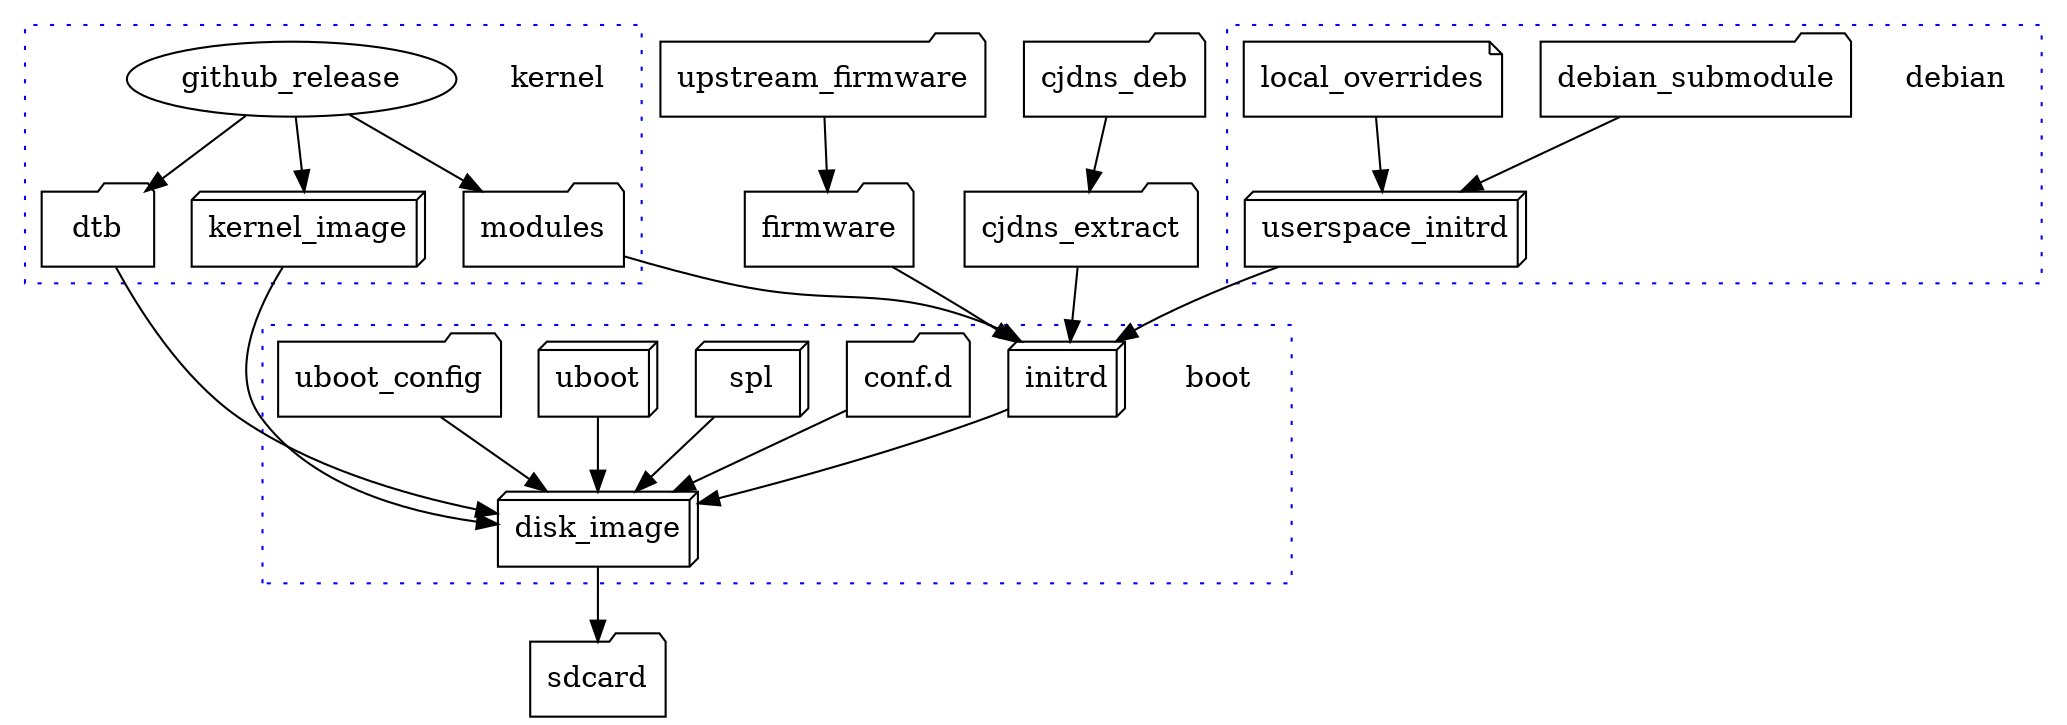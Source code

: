 #
# Outline how the build process works
#

digraph g{

    subgraph cluster_debian {
        debian [shape=plaintext];
        graph[style=dotted];
        color=blue;

        debian_submodule [shape=folder];
        local_overrides [shape=note];
        userspace_initrd [shape=box3d];

        debian_submodule -> userspace_initrd;

        local_overrides -> userspace_initrd;

    }
    
    subgraph cluster_kernel {
        kernel [shape=plaintext];
        graph[style=dotted];
        color=blue;

        kernel_image [shape=box3d];
        modules [shape=folder];
        dtb [shape=folder];

        github_release -> kernel_image;
        github_release -> modules;
        github_release -> dtb;
    }

    upstream_firmware [shape=folder];
    firmware [shape=folder];
    upstream_firmware -> firmware;

    cjdns_deb [shape=folder];
    cjdns_extract [shape=folder];
    cjdns_deb -> cjdns_extract;

    subgraph cluster_boot {
        boot [shape=plaintext];
        graph[style=dotted];
        color=blue;

        initrd [shape=box3d];
        conf_d [label="conf.d" shape=folder];
        spl [shape=box3d];
        uboot [shape=box3d];
        uboot_config [shape=folder];

        spl -> disk_image;
        uboot -> disk_image;
        uboot_config -> disk_image;
        initrd -> disk_image;
        conf_d -> disk_image;
        dtb -> disk_image;
    }

    firmware -> initrd;
    userspace_initrd -> initrd;
    modules -> initrd;
    cjdns_extract -> initrd;
    kernel_image -> disk_image;

    disk_image [shape=box3d];
    sdcard [shape=folder];
    disk_image -> sdcard;
}

